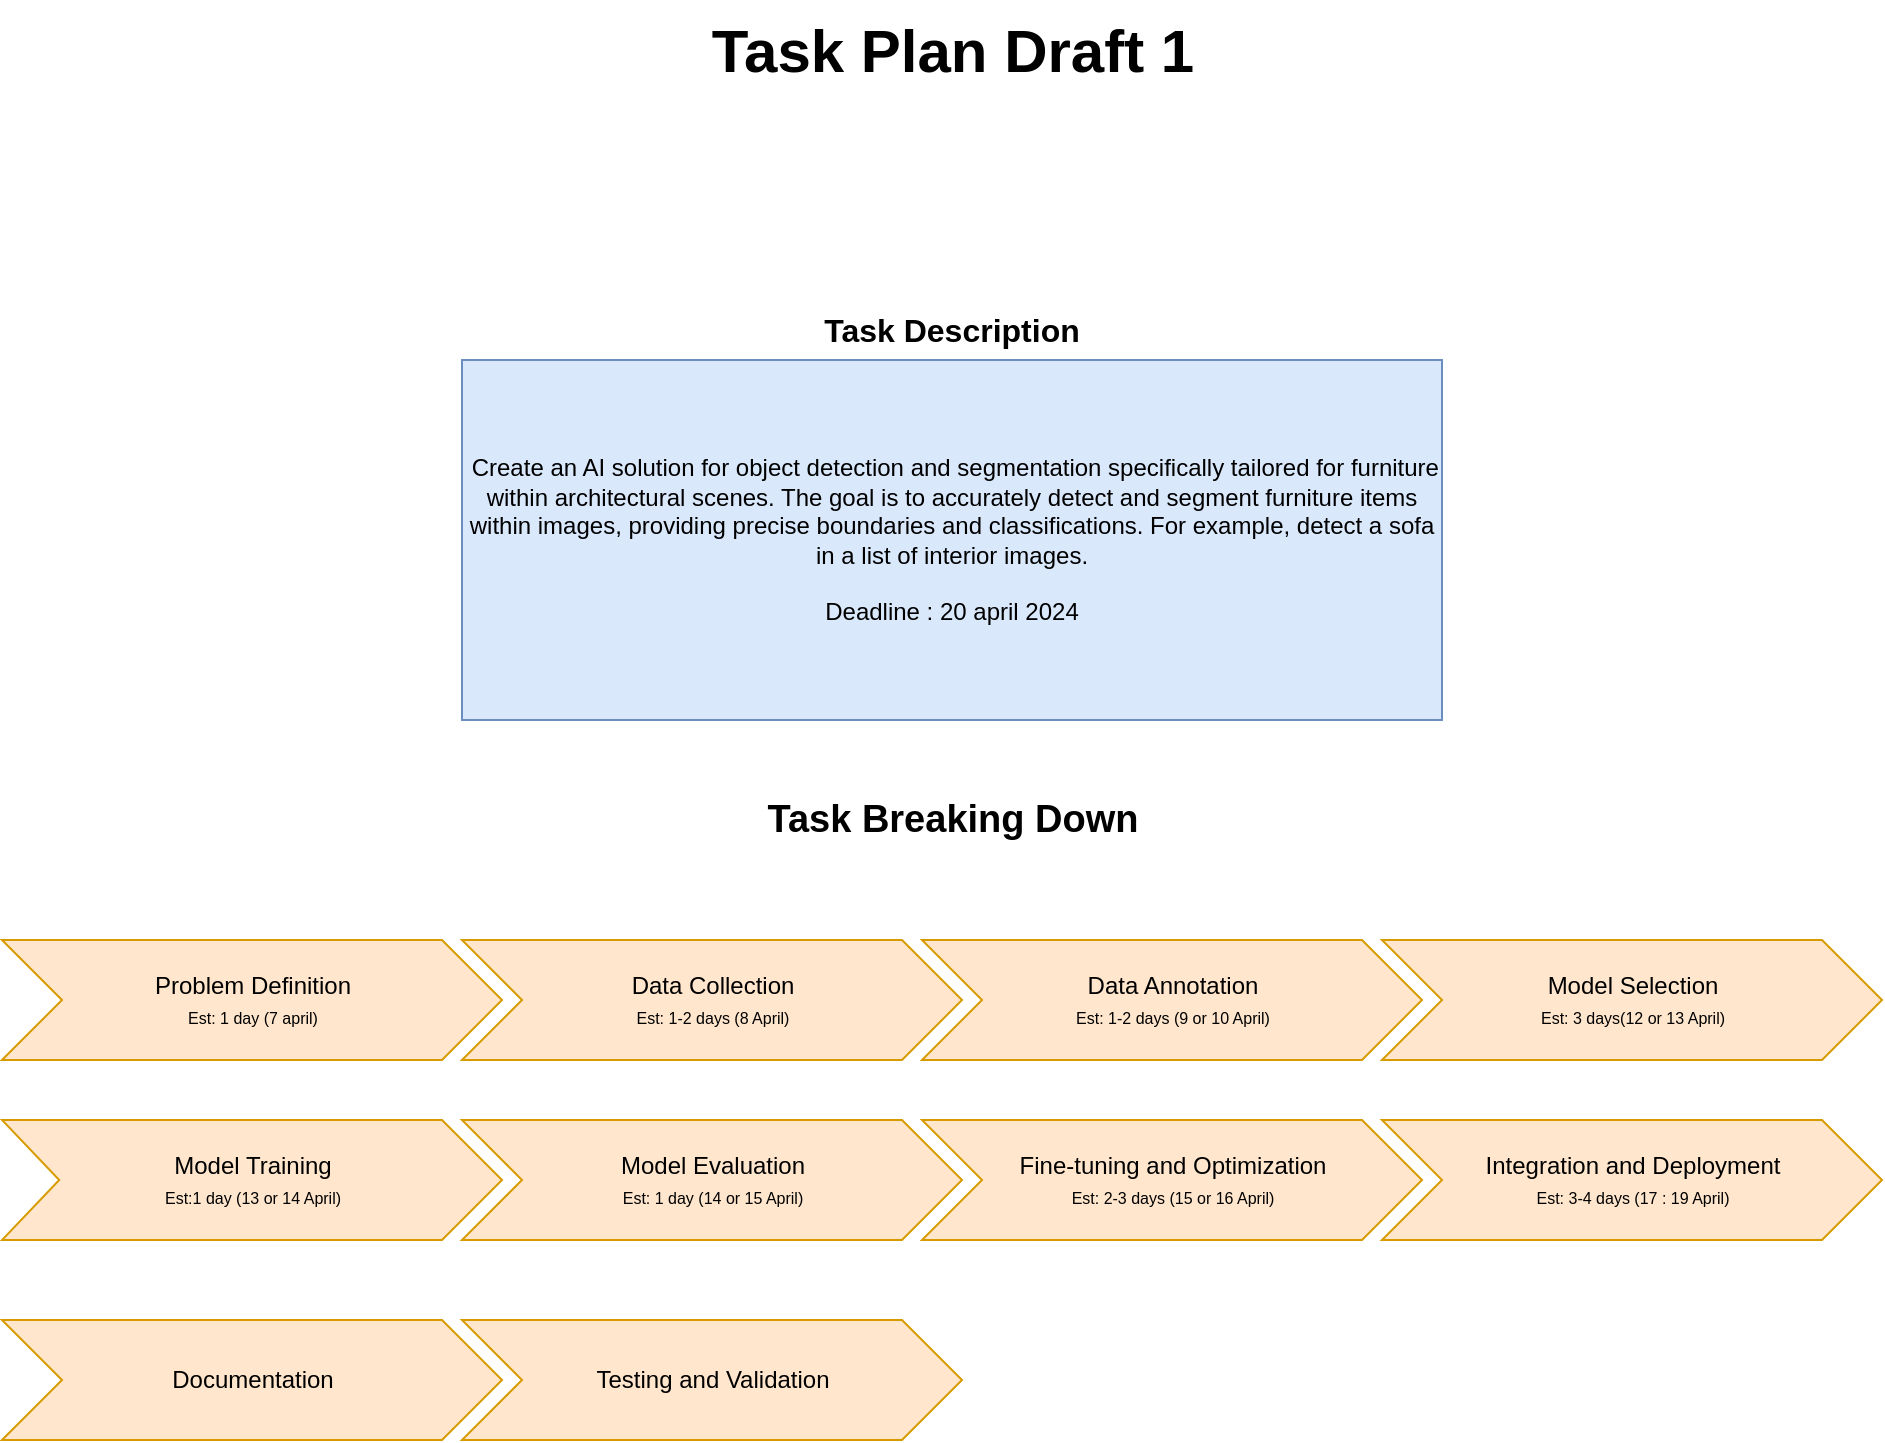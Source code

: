 <mxfile version="22.1.2" type="device">
  <diagram name="Page-1" id="IRLhReIH05ppxszAvF46">
    <mxGraphModel dx="1430" dy="825" grid="1" gridSize="10" guides="1" tooltips="1" connect="1" arrows="1" fold="1" page="1" pageScale="1" pageWidth="850" pageHeight="1100" math="0" shadow="0">
      <root>
        <mxCell id="0" />
        <mxCell id="1" parent="0" />
        <mxCell id="3o7xTjCyi8PZbzk8V_BB-3" value="" style="group" vertex="1" connectable="0" parent="1">
          <mxGeometry x="330" y="540" width="490" height="210" as="geometry" />
        </mxCell>
        <mxCell id="3o7xTjCyi8PZbzk8V_BB-1" value="&amp;nbsp;Create an AI solution for object detection and segmentation specifically tailored for furniture within architectural scenes. The goal is to accurately detect and segment furniture items within images, providing precise boundaries and classifications. For example, detect a sofa in a list of interior images.&lt;br&gt;&lt;br&gt;Deadline : 20 april 2024" style="rounded=0;whiteSpace=wrap;html=1;fillColor=#dae8fc;strokeColor=#6c8ebf;" vertex="1" parent="3o7xTjCyi8PZbzk8V_BB-3">
          <mxGeometry y="30" width="490" height="180" as="geometry" />
        </mxCell>
        <mxCell id="3o7xTjCyi8PZbzk8V_BB-2" value="&lt;b&gt;&lt;font style=&quot;font-size: 16px;&quot;&gt;Task Description&lt;/font&gt;&lt;/b&gt;" style="text;html=1;strokeColor=none;fillColor=none;align=center;verticalAlign=middle;whiteSpace=wrap;rounded=0;" vertex="1" parent="3o7xTjCyi8PZbzk8V_BB-3">
          <mxGeometry x="131.25" width="227.5" height="30" as="geometry" />
        </mxCell>
        <mxCell id="3o7xTjCyi8PZbzk8V_BB-4" value="Testing and Validation" style="html=1;shadow=0;dashed=0;align=center;verticalAlign=middle;shape=mxgraph.arrows2.arrow;dy=0;dx=30;notch=30;fillColor=#ffe6cc;strokeColor=#d79b00;" vertex="1" parent="1">
          <mxGeometry x="330" y="1050" width="250" height="60" as="geometry" />
        </mxCell>
        <mxCell id="3o7xTjCyi8PZbzk8V_BB-5" value="Documentation" style="html=1;shadow=0;dashed=0;align=center;verticalAlign=middle;shape=mxgraph.arrows2.arrow;dy=0;dx=30;notch=30;fillColor=#ffe6cc;strokeColor=#d79b00;" vertex="1" parent="1">
          <mxGeometry x="100" y="1050" width="250" height="60" as="geometry" />
        </mxCell>
        <mxCell id="3o7xTjCyi8PZbzk8V_BB-8" value="Integration and Deployment&lt;br&gt;&lt;font style=&quot;font-size: 8px;&quot;&gt;Est: 3-4 days (17 : 19 April)&lt;/font&gt;" style="html=1;shadow=0;dashed=0;align=center;verticalAlign=middle;shape=mxgraph.arrows2.arrow;dy=0;dx=30;notch=30;fillColor=#ffe6cc;strokeColor=#d79b00;" vertex="1" parent="1">
          <mxGeometry x="790" y="950" width="250" height="60" as="geometry" />
        </mxCell>
        <mxCell id="3o7xTjCyi8PZbzk8V_BB-9" value="Fine-tuning and Optimization&lt;br&gt;&lt;font style=&quot;font-size: 8px;&quot;&gt;Est: 2-3 days (15 or 16 April)&lt;/font&gt;" style="html=1;shadow=0;dashed=0;align=center;verticalAlign=middle;shape=mxgraph.arrows2.arrow;dy=0;dx=30;notch=30;fillColor=#ffe6cc;strokeColor=#d79b00;" vertex="1" parent="1">
          <mxGeometry x="560" y="950" width="250" height="60" as="geometry" />
        </mxCell>
        <mxCell id="3o7xTjCyi8PZbzk8V_BB-10" value="Model Evaluation&lt;br&gt;&lt;font style=&quot;font-size: 8px;&quot;&gt;Est: 1 day (14 or 15 April)&lt;/font&gt;" style="html=1;shadow=0;dashed=0;align=center;verticalAlign=middle;shape=mxgraph.arrows2.arrow;dy=0;dx=30;notch=30;fillColor=#ffe6cc;strokeColor=#d79b00;" vertex="1" parent="1">
          <mxGeometry x="330" y="950" width="250" height="60" as="geometry" />
        </mxCell>
        <mxCell id="3o7xTjCyi8PZbzk8V_BB-11" value="Model Training&lt;br&gt;&lt;font style=&quot;font-size: 8px;&quot;&gt;Est:1 day (13 or 14 April)&lt;/font&gt;" style="html=1;shadow=0;dashed=0;align=center;verticalAlign=middle;shape=mxgraph.arrows2.arrow;dy=0;dx=30;notch=28.62;fillColor=#ffe6cc;strokeColor=#d79b00;" vertex="1" parent="1">
          <mxGeometry x="100" y="950" width="250" height="60" as="geometry" />
        </mxCell>
        <mxCell id="3o7xTjCyi8PZbzk8V_BB-12" value="Problem Definition&lt;br&gt;&lt;font style=&quot;font-size: 8px;&quot;&gt;Est: 1 day (7 april)&lt;/font&gt;" style="html=1;shadow=0;dashed=0;align=center;verticalAlign=middle;shape=mxgraph.arrows2.arrow;dy=0;dx=30;notch=30;fillColor=#ffe6cc;strokeColor=#d79b00;" vertex="1" parent="1">
          <mxGeometry x="100" y="860" width="250" height="60" as="geometry" />
        </mxCell>
        <mxCell id="3o7xTjCyi8PZbzk8V_BB-13" value="Model Selection&lt;br&gt;&lt;font style=&quot;font-size: 8px;&quot;&gt;Est: 3 days(12 or 13 April)&lt;/font&gt;" style="html=1;shadow=0;dashed=0;align=center;verticalAlign=middle;shape=mxgraph.arrows2.arrow;dy=0;dx=30;notch=30;fillColor=#ffe6cc;strokeColor=#d79b00;" vertex="1" parent="1">
          <mxGeometry x="790" y="860" width="250" height="60" as="geometry" />
        </mxCell>
        <mxCell id="3o7xTjCyi8PZbzk8V_BB-14" value="Data Collection&lt;br&gt;&lt;font style=&quot;font-size: 8px;&quot;&gt;Est: 1-2 days (8 April)&lt;/font&gt;" style="html=1;shadow=0;dashed=0;align=center;verticalAlign=middle;shape=mxgraph.arrows2.arrow;dy=0;dx=30;notch=30;fillColor=#ffe6cc;strokeColor=#d79b00;" vertex="1" parent="1">
          <mxGeometry x="330" y="860" width="250" height="60" as="geometry" />
        </mxCell>
        <mxCell id="3o7xTjCyi8PZbzk8V_BB-15" value="Data Annotation&lt;br&gt;&lt;font style=&quot;font-size: 8px;&quot;&gt;Est: 1-2 days (9 or 10 April)&lt;/font&gt;" style="html=1;shadow=0;dashed=0;align=center;verticalAlign=middle;shape=mxgraph.arrows2.arrow;dy=0;dx=30;notch=30;fillColor=#ffe6cc;strokeColor=#d79b00;" vertex="1" parent="1">
          <mxGeometry x="560" y="860" width="250" height="60" as="geometry" />
        </mxCell>
        <mxCell id="3o7xTjCyi8PZbzk8V_BB-19" value="&lt;b&gt;&lt;font style=&quot;font-size: 19px;&quot;&gt;Task Breaking Down&lt;/font&gt;&lt;/b&gt;" style="text;html=1;align=center;verticalAlign=middle;resizable=0;points=[];autosize=1;strokeColor=none;fillColor=none;" vertex="1" parent="1">
          <mxGeometry x="470" y="780" width="210" height="40" as="geometry" />
        </mxCell>
        <mxCell id="3o7xTjCyi8PZbzk8V_BB-20" value="&lt;b&gt;&lt;font style=&quot;font-size: 30px;&quot;&gt;Task Plan Draft 1&lt;/font&gt;&lt;/b&gt;" style="text;html=1;align=center;verticalAlign=middle;resizable=0;points=[];autosize=1;strokeColor=none;fillColor=none;" vertex="1" parent="1">
          <mxGeometry x="445" y="390" width="260" height="50" as="geometry" />
        </mxCell>
      </root>
    </mxGraphModel>
  </diagram>
</mxfile>
